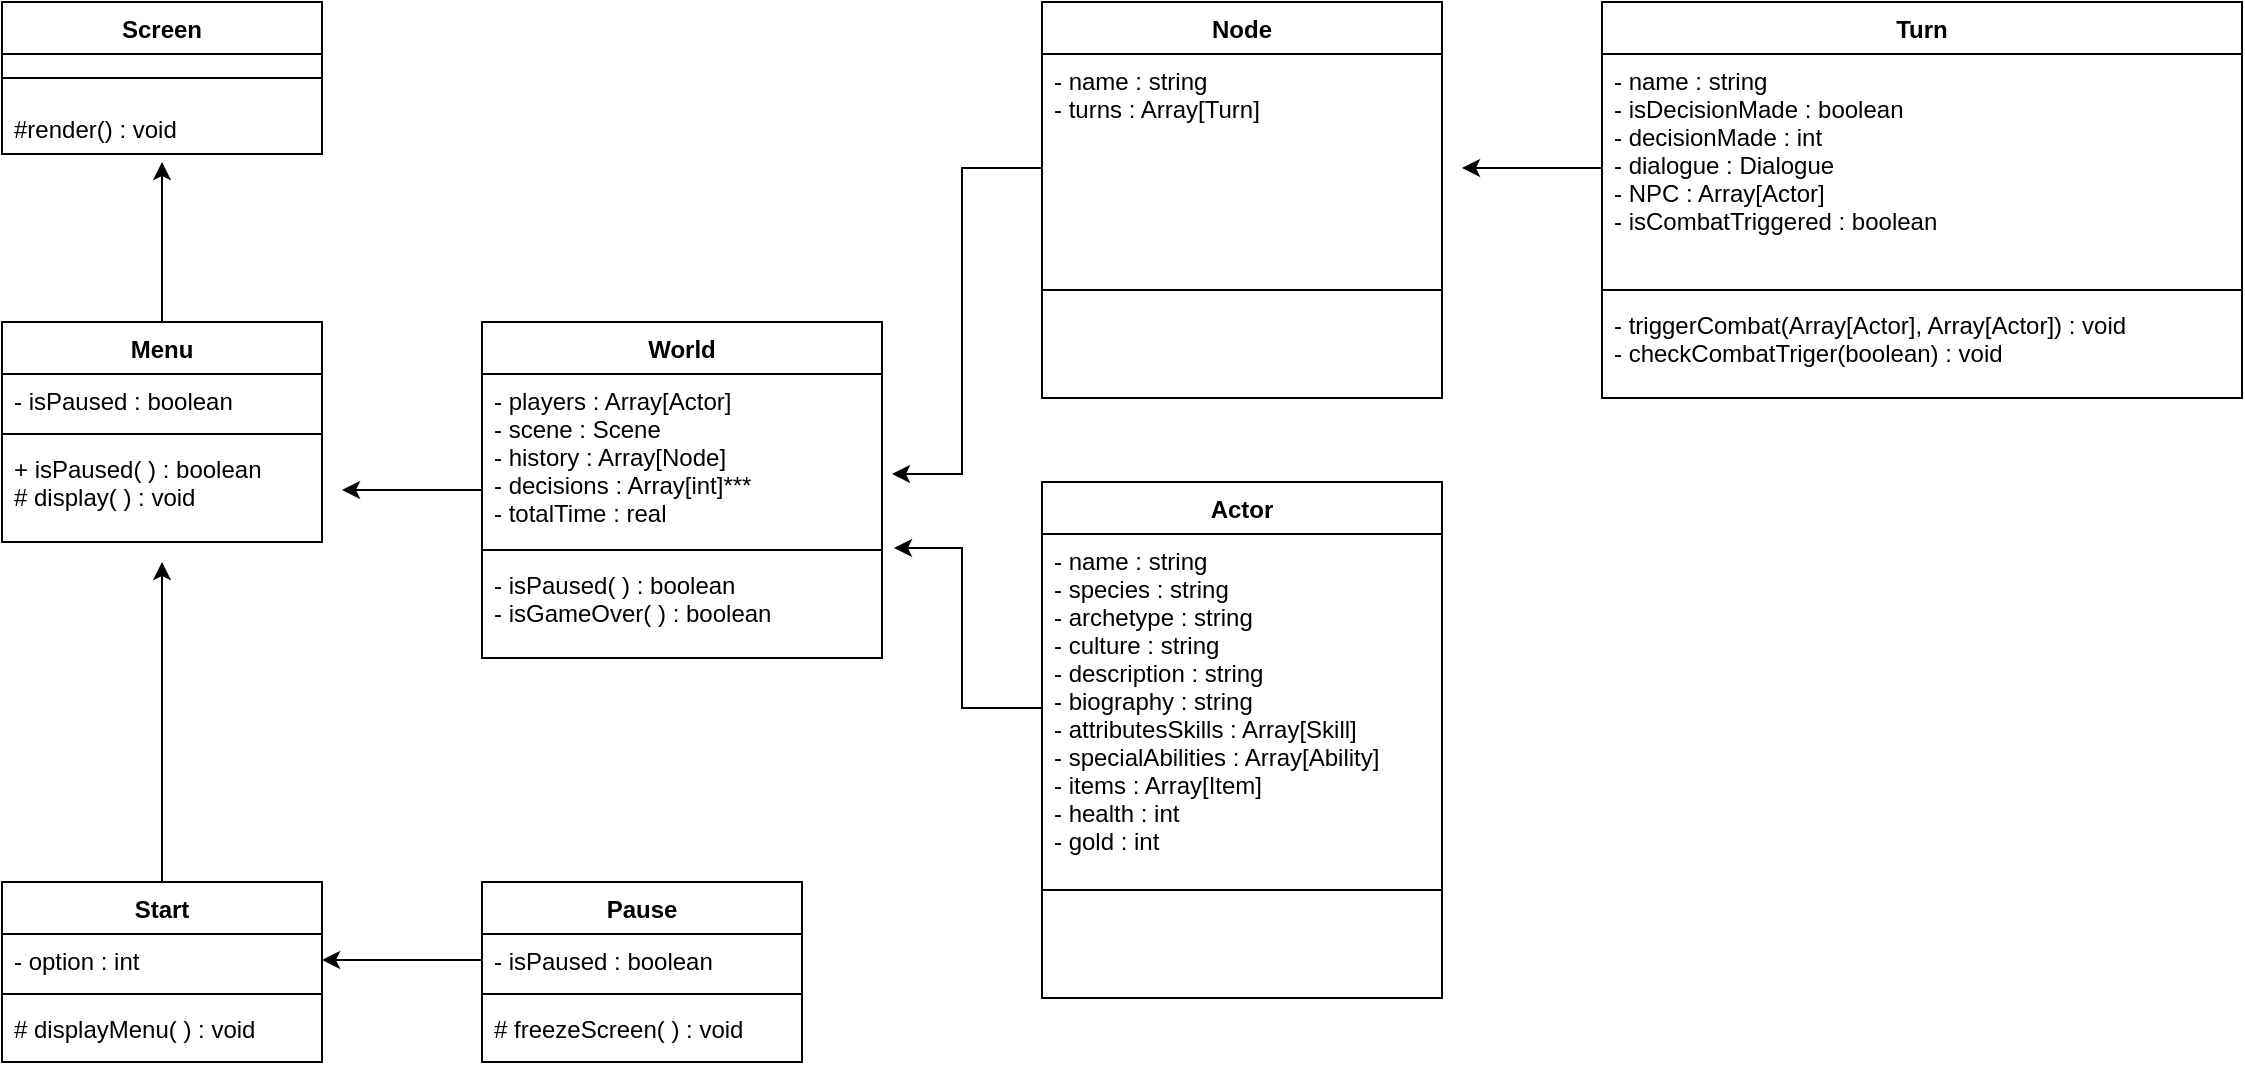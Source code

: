 <mxfile version="13.7.9" type="device"><diagram id="xW0AuCvtYlSwvP6p1N3G" name="Page-1"><mxGraphModel dx="1278" dy="607" grid="1" gridSize="10" guides="1" tooltips="1" connect="1" arrows="1" fold="1" page="1" pageScale="1" pageWidth="827" pageHeight="1169" math="0" shadow="0"><root><mxCell id="0"/><mxCell id="1" parent="0"/><mxCell id="ena35vlSpfLmdi46gEl--1" value="Screen" style="swimlane;fontStyle=1;align=center;verticalAlign=top;childLayout=stackLayout;horizontal=1;startSize=26;horizontalStack=0;resizeParent=1;resizeParentMax=0;resizeLast=0;collapsible=1;marginBottom=0;" parent="1" vertex="1"><mxGeometry x="40" y="40" width="160" height="76" as="geometry"/></mxCell><mxCell id="ena35vlSpfLmdi46gEl--3" value="" style="line;strokeWidth=1;fillColor=none;align=left;verticalAlign=middle;spacingTop=-1;spacingLeft=3;spacingRight=3;rotatable=0;labelPosition=right;points=[];portConstraint=eastwest;" parent="ena35vlSpfLmdi46gEl--1" vertex="1"><mxGeometry y="26" width="160" height="24" as="geometry"/></mxCell><mxCell id="ena35vlSpfLmdi46gEl--4" value="#render() : void" style="text;strokeColor=none;fillColor=none;align=left;verticalAlign=top;spacingLeft=4;spacingRight=4;overflow=hidden;rotatable=0;points=[[0,0.5],[1,0.5]];portConstraint=eastwest;" parent="ena35vlSpfLmdi46gEl--1" vertex="1"><mxGeometry y="50" width="160" height="26" as="geometry"/></mxCell><mxCell id="ena35vlSpfLmdi46gEl--9" style="edgeStyle=orthogonalEdgeStyle;rounded=0;orthogonalLoop=1;jettySize=auto;html=1;" parent="1" source="ena35vlSpfLmdi46gEl--5" edge="1"><mxGeometry relative="1" as="geometry"><mxPoint x="120" y="120" as="targetPoint"/></mxGeometry></mxCell><mxCell id="ena35vlSpfLmdi46gEl--5" value="Menu" style="swimlane;fontStyle=1;align=center;verticalAlign=top;childLayout=stackLayout;horizontal=1;startSize=26;horizontalStack=0;resizeParent=1;resizeParentMax=0;resizeLast=0;collapsible=1;marginBottom=0;" parent="1" vertex="1"><mxGeometry x="40" y="200" width="160" height="110" as="geometry"/></mxCell><mxCell id="ena35vlSpfLmdi46gEl--6" value="- isPaused : boolean" style="text;strokeColor=none;fillColor=none;align=left;verticalAlign=top;spacingLeft=4;spacingRight=4;overflow=hidden;rotatable=0;points=[[0,0.5],[1,0.5]];portConstraint=eastwest;" parent="ena35vlSpfLmdi46gEl--5" vertex="1"><mxGeometry y="26" width="160" height="26" as="geometry"/></mxCell><mxCell id="ena35vlSpfLmdi46gEl--7" value="" style="line;strokeWidth=1;fillColor=none;align=left;verticalAlign=middle;spacingTop=-1;spacingLeft=3;spacingRight=3;rotatable=0;labelPosition=right;points=[];portConstraint=eastwest;" parent="ena35vlSpfLmdi46gEl--5" vertex="1"><mxGeometry y="52" width="160" height="8" as="geometry"/></mxCell><mxCell id="ena35vlSpfLmdi46gEl--8" value="+ isPaused( ) : boolean&#10;# display( ) : void&#10;" style="text;strokeColor=none;fillColor=none;align=left;verticalAlign=top;spacingLeft=4;spacingRight=4;overflow=hidden;rotatable=0;points=[[0,0.5],[1,0.5]];portConstraint=eastwest;" parent="ena35vlSpfLmdi46gEl--5" vertex="1"><mxGeometry y="60" width="160" height="50" as="geometry"/></mxCell><mxCell id="ena35vlSpfLmdi46gEl--14" style="edgeStyle=orthogonalEdgeStyle;rounded=0;orthogonalLoop=1;jettySize=auto;html=1;" parent="1" source="ena35vlSpfLmdi46gEl--10" edge="1"><mxGeometry relative="1" as="geometry"><mxPoint x="210" y="284" as="targetPoint"/></mxGeometry></mxCell><mxCell id="ena35vlSpfLmdi46gEl--10" value="World" style="swimlane;fontStyle=1;align=center;verticalAlign=top;childLayout=stackLayout;horizontal=1;startSize=26;horizontalStack=0;resizeParent=1;resizeParentMax=0;resizeLast=0;collapsible=1;marginBottom=0;" parent="1" vertex="1"><mxGeometry x="280" y="200" width="200" height="168" as="geometry"/></mxCell><mxCell id="ena35vlSpfLmdi46gEl--11" value="- players : Array[Actor]&#10;- scene : Scene&#10;- history : Array[Node]&#10;- decisions : Array[int]***&#10;- totalTime : real&#10;&#10;&#10;" style="text;strokeColor=none;fillColor=none;align=left;verticalAlign=top;spacingLeft=4;spacingRight=4;overflow=hidden;rotatable=0;points=[[0,0.5],[1,0.5]];portConstraint=eastwest;" parent="ena35vlSpfLmdi46gEl--10" vertex="1"><mxGeometry y="26" width="200" height="84" as="geometry"/></mxCell><mxCell id="ena35vlSpfLmdi46gEl--12" value="" style="line;strokeWidth=1;fillColor=none;align=left;verticalAlign=middle;spacingTop=-1;spacingLeft=3;spacingRight=3;rotatable=0;labelPosition=right;points=[];portConstraint=eastwest;" parent="ena35vlSpfLmdi46gEl--10" vertex="1"><mxGeometry y="110" width="200" height="8" as="geometry"/></mxCell><mxCell id="ena35vlSpfLmdi46gEl--13" value="- isPaused( ) : boolean&#10;- isGameOver( ) : boolean &#10;" style="text;strokeColor=none;fillColor=none;align=left;verticalAlign=top;spacingLeft=4;spacingRight=4;overflow=hidden;rotatable=0;points=[[0,0.5],[1,0.5]];portConstraint=eastwest;" parent="ena35vlSpfLmdi46gEl--10" vertex="1"><mxGeometry y="118" width="200" height="50" as="geometry"/></mxCell><mxCell id="ena35vlSpfLmdi46gEl--27" style="edgeStyle=orthogonalEdgeStyle;rounded=0;orthogonalLoop=1;jettySize=auto;html=1;" parent="1" source="ena35vlSpfLmdi46gEl--19" edge="1"><mxGeometry relative="1" as="geometry"><mxPoint x="120" y="320" as="targetPoint"/></mxGeometry></mxCell><mxCell id="ena35vlSpfLmdi46gEl--19" value="Start" style="swimlane;fontStyle=1;align=center;verticalAlign=top;childLayout=stackLayout;horizontal=1;startSize=26;horizontalStack=0;resizeParent=1;resizeParentMax=0;resizeLast=0;collapsible=1;marginBottom=0;" parent="1" vertex="1"><mxGeometry x="40" y="480" width="160" height="90" as="geometry"/></mxCell><mxCell id="ena35vlSpfLmdi46gEl--20" value="- option : int" style="text;strokeColor=none;fillColor=none;align=left;verticalAlign=top;spacingLeft=4;spacingRight=4;overflow=hidden;rotatable=0;points=[[0,0.5],[1,0.5]];portConstraint=eastwest;" parent="ena35vlSpfLmdi46gEl--19" vertex="1"><mxGeometry y="26" width="160" height="26" as="geometry"/></mxCell><mxCell id="ena35vlSpfLmdi46gEl--21" value="" style="line;strokeWidth=1;fillColor=none;align=left;verticalAlign=middle;spacingTop=-1;spacingLeft=3;spacingRight=3;rotatable=0;labelPosition=right;points=[];portConstraint=eastwest;" parent="ena35vlSpfLmdi46gEl--19" vertex="1"><mxGeometry y="52" width="160" height="8" as="geometry"/></mxCell><mxCell id="ena35vlSpfLmdi46gEl--22" value="# displayMenu( ) : void" style="text;strokeColor=none;fillColor=none;align=left;verticalAlign=top;spacingLeft=4;spacingRight=4;overflow=hidden;rotatable=0;points=[[0,0.5],[1,0.5]];portConstraint=eastwest;" parent="ena35vlSpfLmdi46gEl--19" vertex="1"><mxGeometry y="60" width="160" height="30" as="geometry"/></mxCell><mxCell id="ena35vlSpfLmdi46gEl--23" value="Pause" style="swimlane;fontStyle=1;align=center;verticalAlign=top;childLayout=stackLayout;horizontal=1;startSize=26;horizontalStack=0;resizeParent=1;resizeParentMax=0;resizeLast=0;collapsible=1;marginBottom=0;" parent="1" vertex="1"><mxGeometry x="280" y="480" width="160" height="90" as="geometry"/></mxCell><mxCell id="ena35vlSpfLmdi46gEl--24" value="- isPaused : boolean" style="text;strokeColor=none;fillColor=none;align=left;verticalAlign=top;spacingLeft=4;spacingRight=4;overflow=hidden;rotatable=0;points=[[0,0.5],[1,0.5]];portConstraint=eastwest;" parent="ena35vlSpfLmdi46gEl--23" vertex="1"><mxGeometry y="26" width="160" height="26" as="geometry"/></mxCell><mxCell id="ena35vlSpfLmdi46gEl--25" value="" style="line;strokeWidth=1;fillColor=none;align=left;verticalAlign=middle;spacingTop=-1;spacingLeft=3;spacingRight=3;rotatable=0;labelPosition=right;points=[];portConstraint=eastwest;" parent="ena35vlSpfLmdi46gEl--23" vertex="1"><mxGeometry y="52" width="160" height="8" as="geometry"/></mxCell><mxCell id="ena35vlSpfLmdi46gEl--26" value="# freezeScreen( ) : void" style="text;strokeColor=none;fillColor=none;align=left;verticalAlign=top;spacingLeft=4;spacingRight=4;overflow=hidden;rotatable=0;points=[[0,0.5],[1,0.5]];portConstraint=eastwest;" parent="ena35vlSpfLmdi46gEl--23" vertex="1"><mxGeometry y="60" width="160" height="30" as="geometry"/></mxCell><mxCell id="ena35vlSpfLmdi46gEl--28" style="edgeStyle=orthogonalEdgeStyle;rounded=0;orthogonalLoop=1;jettySize=auto;html=1;entryX=1;entryY=0.5;entryDx=0;entryDy=0;" parent="1" source="ena35vlSpfLmdi46gEl--24" target="ena35vlSpfLmdi46gEl--20" edge="1"><mxGeometry relative="1" as="geometry"/></mxCell><mxCell id="ena35vlSpfLmdi46gEl--29" value="Actor" style="swimlane;fontStyle=1;align=center;verticalAlign=top;childLayout=stackLayout;horizontal=1;startSize=26;horizontalStack=0;resizeParent=1;resizeParentMax=0;resizeLast=0;collapsible=1;marginBottom=0;" parent="1" vertex="1"><mxGeometry x="560" y="280" width="200" height="258" as="geometry"/></mxCell><mxCell id="ena35vlSpfLmdi46gEl--30" value="- name : string&#10;- species : string&#10;- archetype : string&#10;- culture : string&#10;- description : string&#10;- biography : string&#10;- attributesSkills : Array[Skill]&#10;- specialAbilities : Array[Ability]&#10;- items : Array[Item]&#10;- health : int&#10;- gold : int&#10;&#10;" style="text;strokeColor=none;fillColor=none;align=left;verticalAlign=top;spacingLeft=4;spacingRight=4;overflow=hidden;rotatable=0;points=[[0,0.5],[1,0.5]];portConstraint=eastwest;" parent="ena35vlSpfLmdi46gEl--29" vertex="1"><mxGeometry y="26" width="200" height="174" as="geometry"/></mxCell><mxCell id="ena35vlSpfLmdi46gEl--31" value="" style="line;strokeWidth=1;fillColor=none;align=left;verticalAlign=middle;spacingTop=-1;spacingLeft=3;spacingRight=3;rotatable=0;labelPosition=right;points=[];portConstraint=eastwest;" parent="ena35vlSpfLmdi46gEl--29" vertex="1"><mxGeometry y="200" width="200" height="8" as="geometry"/></mxCell><mxCell id="ena35vlSpfLmdi46gEl--32" value=" &#10;" style="text;strokeColor=none;fillColor=none;align=left;verticalAlign=top;spacingLeft=4;spacingRight=4;overflow=hidden;rotatable=0;points=[[0,0.5],[1,0.5]];portConstraint=eastwest;" parent="ena35vlSpfLmdi46gEl--29" vertex="1"><mxGeometry y="208" width="200" height="50" as="geometry"/></mxCell><mxCell id="ena35vlSpfLmdi46gEl--34" style="edgeStyle=orthogonalEdgeStyle;rounded=0;orthogonalLoop=1;jettySize=auto;html=1;entryX=1.03;entryY=-0.1;entryDx=0;entryDy=0;entryPerimeter=0;" parent="1" source="ena35vlSpfLmdi46gEl--30" target="ena35vlSpfLmdi46gEl--13" edge="1"><mxGeometry relative="1" as="geometry"/></mxCell><mxCell id="ena35vlSpfLmdi46gEl--35" value="Turn" style="swimlane;fontStyle=1;align=center;verticalAlign=top;childLayout=stackLayout;horizontal=1;startSize=26;horizontalStack=0;resizeParent=1;resizeParentMax=0;resizeLast=0;collapsible=1;marginBottom=0;" parent="1" vertex="1"><mxGeometry x="840" y="40" width="320" height="198" as="geometry"/></mxCell><mxCell id="ena35vlSpfLmdi46gEl--36" value="- name : string&#10;- isDecisionMade : boolean&#10;- decisionMade : int&#10;- dialogue : Dialogue&#10;- NPC : Array[Actor]&#10;- isCombatTriggered : boolean&#10;" style="text;strokeColor=none;fillColor=none;align=left;verticalAlign=top;spacingLeft=4;spacingRight=4;overflow=hidden;rotatable=0;points=[[0,0.5],[1,0.5]];portConstraint=eastwest;" parent="ena35vlSpfLmdi46gEl--35" vertex="1"><mxGeometry y="26" width="320" height="114" as="geometry"/></mxCell><mxCell id="ena35vlSpfLmdi46gEl--37" value="" style="line;strokeWidth=1;fillColor=none;align=left;verticalAlign=middle;spacingTop=-1;spacingLeft=3;spacingRight=3;rotatable=0;labelPosition=right;points=[];portConstraint=eastwest;" parent="ena35vlSpfLmdi46gEl--35" vertex="1"><mxGeometry y="140" width="320" height="8" as="geometry"/></mxCell><mxCell id="ena35vlSpfLmdi46gEl--38" value="- triggerCombat(Array[Actor], Array[Actor]) : void&#10;- checkCombatTriger(boolean) : void&#10;" style="text;strokeColor=none;fillColor=none;align=left;verticalAlign=top;spacingLeft=4;spacingRight=4;overflow=hidden;rotatable=0;points=[[0,0.5],[1,0.5]];portConstraint=eastwest;" parent="ena35vlSpfLmdi46gEl--35" vertex="1"><mxGeometry y="148" width="320" height="50" as="geometry"/></mxCell><mxCell id="ena35vlSpfLmdi46gEl--39" value="Node" style="swimlane;fontStyle=1;align=center;verticalAlign=top;childLayout=stackLayout;horizontal=1;startSize=26;horizontalStack=0;resizeParent=1;resizeParentMax=0;resizeLast=0;collapsible=1;marginBottom=0;" parent="1" vertex="1"><mxGeometry x="560" y="40" width="200" height="198" as="geometry"/></mxCell><mxCell id="ena35vlSpfLmdi46gEl--40" value="- name : string&#10;- turns : Array[Turn]&#10;&#10;" style="text;strokeColor=none;fillColor=none;align=left;verticalAlign=top;spacingLeft=4;spacingRight=4;overflow=hidden;rotatable=0;points=[[0,0.5],[1,0.5]];portConstraint=eastwest;" parent="ena35vlSpfLmdi46gEl--39" vertex="1"><mxGeometry y="26" width="200" height="114" as="geometry"/></mxCell><mxCell id="ena35vlSpfLmdi46gEl--41" value="" style="line;strokeWidth=1;fillColor=none;align=left;verticalAlign=middle;spacingTop=-1;spacingLeft=3;spacingRight=3;rotatable=0;labelPosition=right;points=[];portConstraint=eastwest;" parent="ena35vlSpfLmdi46gEl--39" vertex="1"><mxGeometry y="140" width="200" height="8" as="geometry"/></mxCell><mxCell id="ena35vlSpfLmdi46gEl--42" value=" &#10;" style="text;strokeColor=none;fillColor=none;align=left;verticalAlign=top;spacingLeft=4;spacingRight=4;overflow=hidden;rotatable=0;points=[[0,0.5],[1,0.5]];portConstraint=eastwest;" parent="ena35vlSpfLmdi46gEl--39" vertex="1"><mxGeometry y="148" width="200" height="50" as="geometry"/></mxCell><mxCell id="ena35vlSpfLmdi46gEl--43" style="edgeStyle=orthogonalEdgeStyle;rounded=0;orthogonalLoop=1;jettySize=auto;html=1;" parent="1" source="ena35vlSpfLmdi46gEl--36" edge="1"><mxGeometry relative="1" as="geometry"><mxPoint x="770" y="123" as="targetPoint"/></mxGeometry></mxCell><mxCell id="ena35vlSpfLmdi46gEl--44" style="edgeStyle=orthogonalEdgeStyle;rounded=0;orthogonalLoop=1;jettySize=auto;html=1;entryX=1.025;entryY=0.595;entryDx=0;entryDy=0;entryPerimeter=0;" parent="1" source="ena35vlSpfLmdi46gEl--40" target="ena35vlSpfLmdi46gEl--11" edge="1"><mxGeometry relative="1" as="geometry"/></mxCell></root></mxGraphModel></diagram></mxfile>